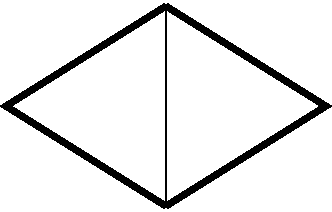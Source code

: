 #FIG 3.2  Produced by xfig version 3.2.5b
Landscape
Center
Inches
Letter  
100.00
Single
-2
1200 2
2 1 0 1 0 7 50 0 -1 0.000 0 0 -1 0 0 2
	 4800 900 4800 2400
2 1 0 4 0 7 50 0 -1 0.000 0 0 -1 0 0 3
	 4800 2400 3600 1650 4800 900
2 1 0 4 0 7 50 0 -1 0.000 0 0 -1 0 0 3
	 4800 2400 6000 1650 4800 900
